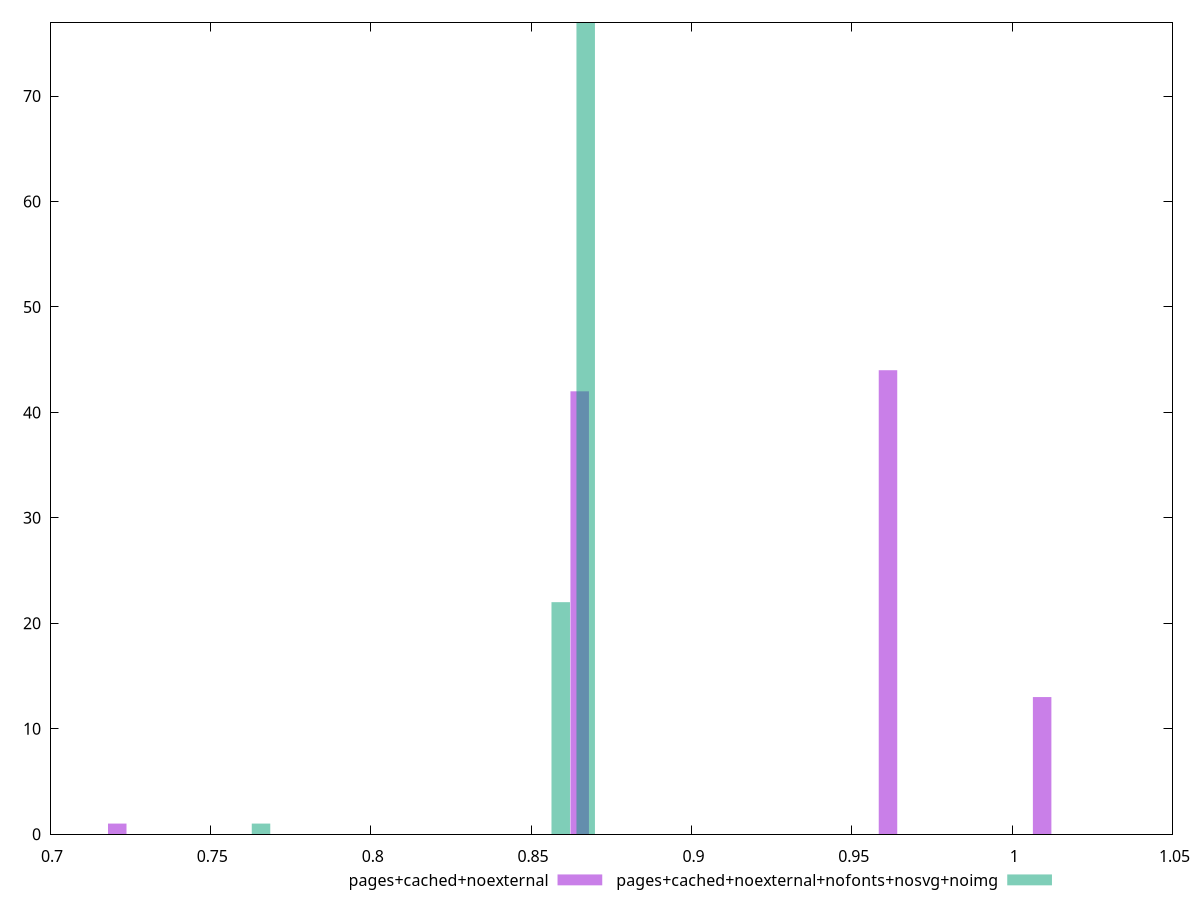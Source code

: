$_pagesCachedNoexternal <<EOF
1.0093528137761372 13
0.8651595546652604 42
0.9612883940725115 44
0.7209662955543836 1
EOF
$_pagesCachedNoexternalNofontsNosvgNoimg <<EOF
0.8592469440060211 22
0.8670346806586436 77
0.7657941041745505 1
EOF
set key outside below
set terminal pngcairo
set output "report_00005_2020-11-02T22-26-11.212Z/uses-http2/uses-http2_pages+cached+noexternal_pages+cached+noexternal+nofonts+nosvg+noimg+hist.png"
set boxwidth 0.005767730364435071
set style fill transparent solid 0.5 noborder
set yrange [0:77]
plot $_pagesCachedNoexternal title "pages+cached+noexternal" with boxes ,$_pagesCachedNoexternalNofontsNosvgNoimg title "pages+cached+noexternal+nofonts+nosvg+noimg" with boxes ,